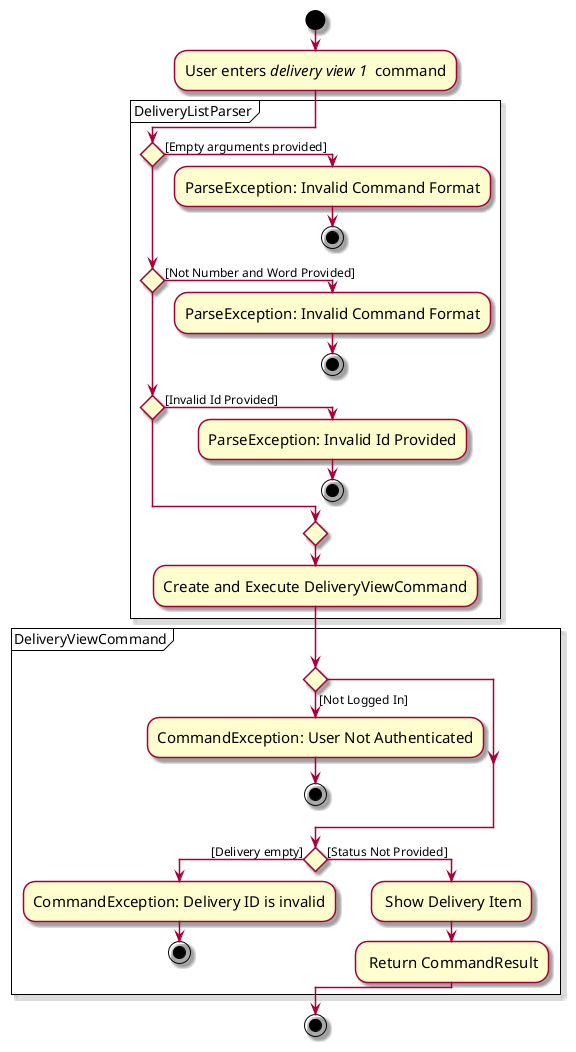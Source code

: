 @startuml
skin rose
skinparam ActivityFontSize 15
skinparam ArrowFontSize 12

!pragma useVerticalIf on
start
:User enters <i>delivery view 1 </i> command;
partition DeliveryListParser {
    if () then ([Empty arguments provided])
        :ParseException: Invalid Command Format;
        stop
    elseif () then ([Not Number and Word Provided])
        :ParseException: Invalid Command Format;
        stop
    elseif () then ([Invalid Id Provided])
        :ParseException: Invalid Id Provided;
        stop
    endif
    :Create and Execute DeliveryViewCommand;
}

partition DeliveryViewCommand {
    if () then ([Not Logged In])
        :CommandException: User Not Authenticated;
        stop
    endif
    if () then ([Delivery empty])
        :CommandException: Delivery ID is invalid;
        stop
    else ([Status Not Provided])
        : Show Delivery Item;
        : Return CommandResult;
    endif
}

stop

@enduml

